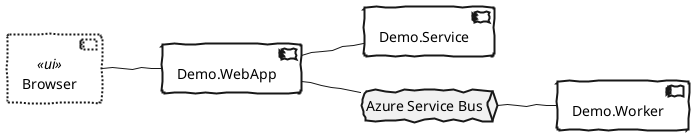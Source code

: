 @startuml

left to right direction
skinparam handwritten true
skinparam useBetaStyle true
<style>
    component
    {
        backgroundColor white
    }
    component, database, queue, rectangle {
        lineThickness 2
    }
    .ui {
        lineStyle 2
    }
</style>

component Browser <<ui>>
component Demo.WebApp
component Demo.Service
component Demo.Worker
queue asb as "Azure Service Bus"

Browser -- Demo.WebApp
Demo.WebApp -- Demo.Service
Demo.WebApp -- asb
asb -- Demo.Worker

@endml

